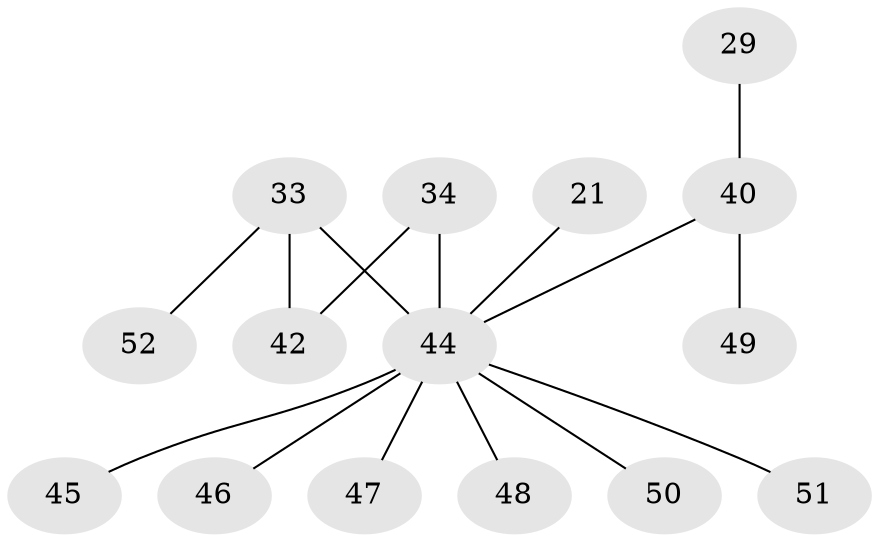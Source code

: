 // original degree distribution, {2: 0.25, 7: 0.057692307692307696, 4: 0.038461538461538464, 8: 0.019230769230769232, 5: 0.057692307692307696, 10: 0.019230769230769232, 6: 0.019230769230769232, 1: 0.5192307692307693, 3: 0.019230769230769232}
// Generated by graph-tools (version 1.1) at 2025/57/03/04/25 21:57:13]
// undirected, 15 vertices, 15 edges
graph export_dot {
graph [start="1"]
  node [color=gray90,style=filled];
  21;
  29;
  33 [super="+18+2"];
  34 [super="+25"];
  40 [super="+7"];
  42;
  44 [super="+41"];
  45 [super="+36"];
  46;
  47 [super="+43"];
  48;
  49 [super="+26"];
  50 [super="+32"];
  51;
  52;
  21 -- 44 [weight=2];
  29 -- 40;
  33 -- 42;
  33 -- 52;
  33 -- 44 [weight=4];
  34 -- 42;
  34 -- 44 [weight=4];
  40 -- 49;
  40 -- 44 [weight=4];
  44 -- 45;
  44 -- 46;
  44 -- 47;
  44 -- 48;
  44 -- 50;
  44 -- 51;
}
